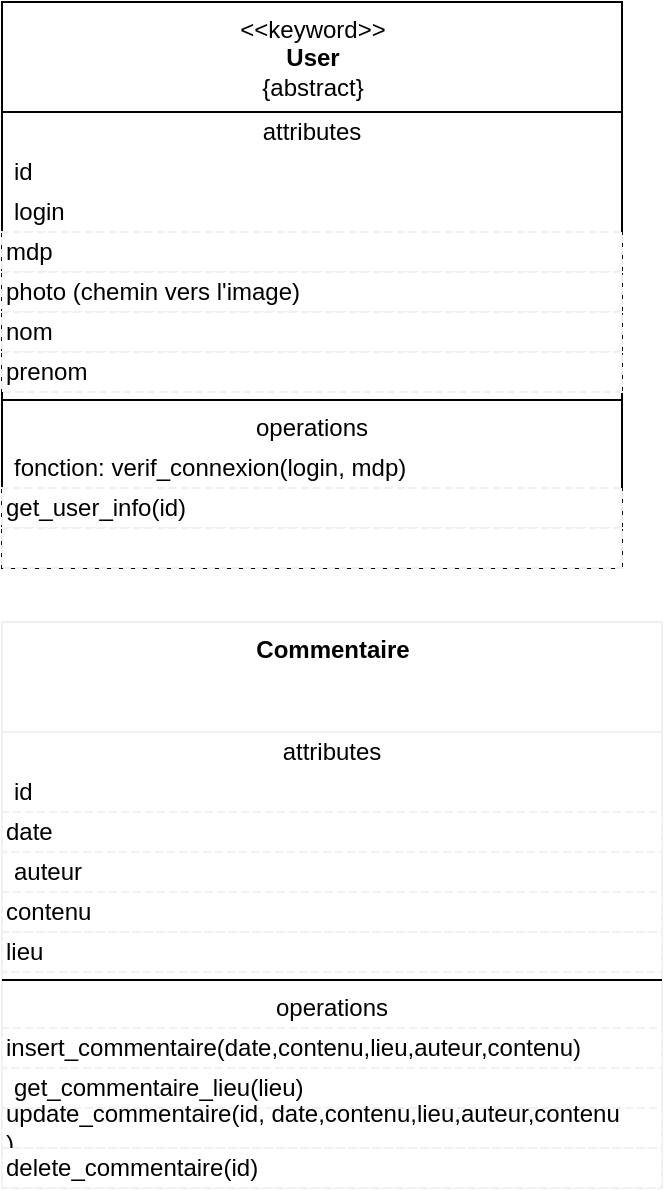 <mxfile>
    <diagram id="CGelFds4hoSm13RwAmmO" name="Page-1">
        <mxGraphModel dx="753" dy="635" grid="1" gridSize="10" guides="1" tooltips="1" connect="1" arrows="1" fold="1" page="1" pageScale="1" pageWidth="827" pageHeight="1169" math="0" shadow="0">
            <root>
                <mxCell id="0"/>
                <mxCell id="1" parent="0"/>
                <mxCell id="2" value="&amp;lt;&amp;lt;keyword&amp;gt;&amp;gt;&lt;br&gt;&lt;b&gt;User&lt;/b&gt;&lt;br&gt;{abstract}" style="swimlane;fontStyle=0;align=center;verticalAlign=top;childLayout=stackLayout;horizontal=1;startSize=55;horizontalStack=0;resizeParent=1;resizeParentMax=0;resizeLast=0;collapsible=0;marginBottom=0;html=1;" vertex="1" parent="1">
                    <mxGeometry x="110" y="110" width="310" height="283" as="geometry"/>
                </mxCell>
                <mxCell id="3" value="attributes" style="text;html=1;strokeColor=none;fillColor=none;align=center;verticalAlign=middle;spacingLeft=4;spacingRight=4;overflow=hidden;rotatable=0;points=[[0,0.5],[1,0.5]];portConstraint=eastwest;" vertex="1" parent="2">
                    <mxGeometry y="55" width="310" height="20" as="geometry"/>
                </mxCell>
                <mxCell id="4" value="id" style="text;html=1;strokeColor=none;fillColor=none;align=left;verticalAlign=middle;spacingLeft=4;spacingRight=4;overflow=hidden;rotatable=0;points=[[0,0.5],[1,0.5]];portConstraint=eastwest;" vertex="1" parent="2">
                    <mxGeometry y="75" width="310" height="20" as="geometry"/>
                </mxCell>
                <mxCell id="6" value="login&lt;br&gt;" style="text;html=1;fillColor=none;align=left;verticalAlign=middle;spacingLeft=4;spacingRight=4;overflow=hidden;rotatable=0;points=[[0,0.5],[1,0.5]];portConstraint=eastwest;" vertex="1" parent="2">
                    <mxGeometry y="95" width="310" height="20" as="geometry"/>
                </mxCell>
                <mxCell id="10" value="mdp" style="shape=partialRectangle;html=1;top=1;align=left;dashed=1;strokeColor=#f0f0f0;" vertex="1" parent="2">
                    <mxGeometry y="115" width="310" height="20" as="geometry"/>
                </mxCell>
                <mxCell id="11" value="photo (chemin vers l'image)" style="shape=partialRectangle;html=1;top=1;align=left;dashed=1;strokeColor=#f0f0f0;" vertex="1" parent="2">
                    <mxGeometry y="135" width="310" height="20" as="geometry"/>
                </mxCell>
                <mxCell id="12" value="nom" style="shape=partialRectangle;html=1;top=1;align=left;dashed=1;strokeColor=#f0f0f0;" vertex="1" parent="2">
                    <mxGeometry y="155" width="310" height="20" as="geometry"/>
                </mxCell>
                <mxCell id="13" value="prenom" style="shape=partialRectangle;html=1;top=1;align=left;dashed=1;strokeColor=#f0f0f0;" vertex="1" parent="2">
                    <mxGeometry y="175" width="310" height="20" as="geometry"/>
                </mxCell>
                <mxCell id="7" value="" style="line;strokeWidth=1;fillColor=none;align=left;verticalAlign=middle;spacingTop=-1;spacingLeft=3;spacingRight=3;rotatable=0;labelPosition=right;points=[];portConstraint=eastwest;" vertex="1" parent="2">
                    <mxGeometry y="195" width="310" height="8" as="geometry"/>
                </mxCell>
                <mxCell id="8" value="operations" style="text;html=1;strokeColor=none;fillColor=none;align=center;verticalAlign=middle;spacingLeft=4;spacingRight=4;overflow=hidden;rotatable=0;points=[[0,0.5],[1,0.5]];portConstraint=eastwest;" vertex="1" parent="2">
                    <mxGeometry y="203" width="310" height="20" as="geometry"/>
                </mxCell>
                <mxCell id="9" value="fonction: verif_connexion(login, mdp)" style="text;html=1;strokeColor=none;fillColor=none;align=left;verticalAlign=middle;spacingLeft=4;spacingRight=4;overflow=hidden;rotatable=0;points=[[0,0.5],[1,0.5]];portConstraint=eastwest;" vertex="1" parent="2">
                    <mxGeometry y="223" width="310" height="20" as="geometry"/>
                </mxCell>
                <mxCell id="14" value="get_user_info(id)" style="shape=partialRectangle;html=1;top=1;align=left;dashed=1;strokeColor=#f0f0f0;" vertex="1" parent="2">
                    <mxGeometry y="243" width="310" height="20" as="geometry"/>
                </mxCell>
                <mxCell id="15" value="" style="shape=partialRectangle;html=1;top=1;align=left;dashed=1;strokeColor=#f0f0f0;" vertex="1" parent="2">
                    <mxGeometry y="263" width="310" height="20" as="geometry"/>
                </mxCell>
                <mxCell id="16" value="&lt;b&gt;Commentaire&lt;/b&gt;" style="swimlane;fontStyle=0;align=center;verticalAlign=top;childLayout=stackLayout;horizontal=1;startSize=55;horizontalStack=0;resizeParent=1;resizeParentMax=0;resizeLast=0;collapsible=0;marginBottom=0;html=1;strokeColor=#f0f0f0;" vertex="1" parent="1">
                    <mxGeometry x="110" y="420" width="330" height="283" as="geometry"/>
                </mxCell>
                <mxCell id="17" value="attributes" style="text;html=1;strokeColor=none;fillColor=none;align=center;verticalAlign=middle;spacingLeft=4;spacingRight=4;overflow=hidden;rotatable=0;points=[[0,0.5],[1,0.5]];portConstraint=eastwest;" vertex="1" parent="16">
                    <mxGeometry y="55" width="330" height="20" as="geometry"/>
                </mxCell>
                <mxCell id="18" value="id" style="text;html=1;strokeColor=none;fillColor=none;align=left;verticalAlign=middle;spacingLeft=4;spacingRight=4;overflow=hidden;rotatable=0;points=[[0,0.5],[1,0.5]];portConstraint=eastwest;" vertex="1" parent="16">
                    <mxGeometry y="75" width="330" height="20" as="geometry"/>
                </mxCell>
                <mxCell id="25" value="date" style="shape=partialRectangle;html=1;top=1;align=left;dashed=1;strokeColor=#f0f0f0;" vertex="1" parent="16">
                    <mxGeometry y="95" width="330" height="20" as="geometry"/>
                </mxCell>
                <mxCell id="20" value="auteur" style="text;html=1;strokeColor=none;fillColor=none;align=left;verticalAlign=middle;spacingLeft=4;spacingRight=4;overflow=hidden;rotatable=0;points=[[0,0.5],[1,0.5]];portConstraint=eastwest;" vertex="1" parent="16">
                    <mxGeometry y="115" width="330" height="20" as="geometry"/>
                </mxCell>
                <mxCell id="26" value="contenu" style="shape=partialRectangle;html=1;top=1;align=left;dashed=1;strokeColor=#f0f0f0;" vertex="1" parent="16">
                    <mxGeometry y="135" width="330" height="20" as="geometry"/>
                </mxCell>
                <mxCell id="27" value="lieu" style="shape=partialRectangle;html=1;top=1;align=left;dashed=1;strokeColor=#f0f0f0;" vertex="1" parent="16">
                    <mxGeometry y="155" width="330" height="20" as="geometry"/>
                </mxCell>
                <mxCell id="21" value="" style="line;strokeWidth=1;fillColor=none;align=left;verticalAlign=middle;spacingTop=-1;spacingLeft=3;spacingRight=3;rotatable=0;labelPosition=right;points=[];portConstraint=eastwest;" vertex="1" parent="16">
                    <mxGeometry y="175" width="330" height="8" as="geometry"/>
                </mxCell>
                <mxCell id="22" value="operations" style="text;html=1;strokeColor=none;fillColor=none;align=center;verticalAlign=middle;spacingLeft=4;spacingRight=4;overflow=hidden;rotatable=0;points=[[0,0.5],[1,0.5]];portConstraint=eastwest;" vertex="1" parent="16">
                    <mxGeometry y="183" width="330" height="20" as="geometry"/>
                </mxCell>
                <mxCell id="28" value="insert_commentaire(date,contenu,lieu,auteur,contenu)" style="shape=partialRectangle;html=1;top=1;align=left;dashed=1;strokeColor=#f0f0f0;" vertex="1" parent="16">
                    <mxGeometry y="203" width="330" height="20" as="geometry"/>
                </mxCell>
                <mxCell id="23" value="get_commentaire_lieu(lieu)" style="text;html=1;strokeColor=none;fillColor=none;align=left;verticalAlign=middle;spacingLeft=4;spacingRight=4;overflow=hidden;rotatable=0;points=[[0,0.5],[1,0.5]];portConstraint=eastwest;" vertex="1" parent="16">
                    <mxGeometry y="223" width="330" height="20" as="geometry"/>
                </mxCell>
                <mxCell id="29" value="update_commentaire(id,&amp;nbsp;date,contenu,lieu,auteur,contenu&lt;br&gt;)" style="shape=partialRectangle;html=1;top=1;align=left;dashed=1;strokeColor=#f0f0f0;" vertex="1" parent="16">
                    <mxGeometry y="243" width="330" height="20" as="geometry"/>
                </mxCell>
                <mxCell id="30" value="delete_commentaire(id)" style="shape=partialRectangle;html=1;top=1;align=left;dashed=1;strokeColor=#f0f0f0;" vertex="1" parent="16">
                    <mxGeometry y="263" width="330" height="20" as="geometry"/>
                </mxCell>
            </root>
        </mxGraphModel>
    </diagram>
</mxfile>
